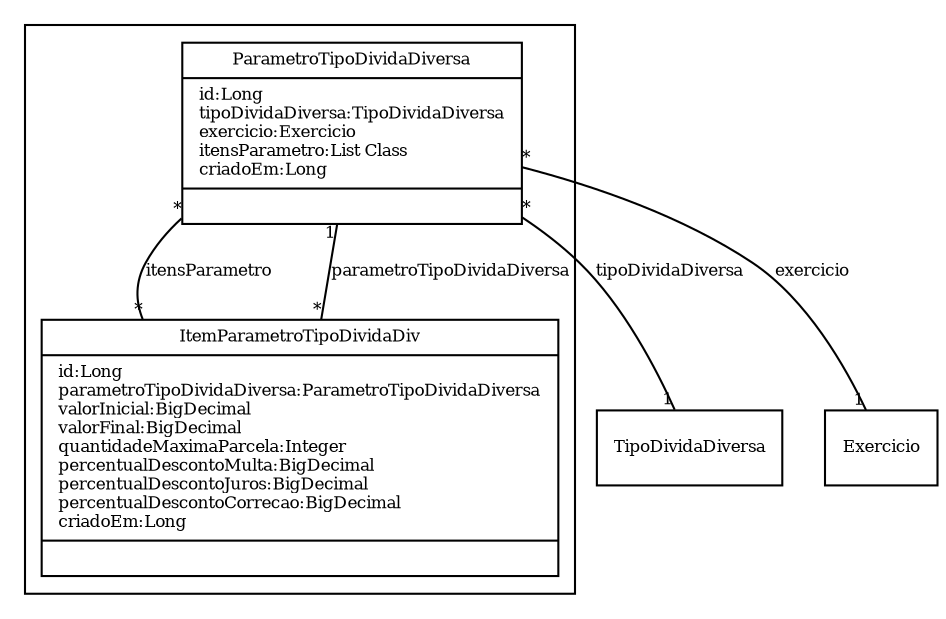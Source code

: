 digraph G{
fontname = "Times-Roman"
fontsize = 8

node [
        fontname = "Times-Roman"
        fontsize = 8
        shape = "record"
]

edge [
        fontname = "Times-Roman"
        fontsize = 8
]

subgraph clusterPARAMETROS_DO_TIPO_DE_DIVIDAS_DIVERSAS
{
ParametroTipoDividaDiversa [label = "{ParametroTipoDividaDiversa|id:Long\ltipoDividaDiversa:TipoDividaDiversa\lexercicio:Exercicio\litensParametro:List Class\lcriadoEm:Long\l|\l}"]
ItemParametroTipoDividaDiv [label = "{ItemParametroTipoDividaDiv|id:Long\lparametroTipoDividaDiversa:ParametroTipoDividaDiversa\lvalorInicial:BigDecimal\lvalorFinal:BigDecimal\lquantidadeMaximaParcela:Integer\lpercentualDescontoMulta:BigDecimal\lpercentualDescontoJuros:BigDecimal\lpercentualDescontoCorrecao:BigDecimal\lcriadoEm:Long\l|\l}"]
}
edge [arrowhead = "none" headlabel = "1" taillabel = "*"] ParametroTipoDividaDiversa -> TipoDividaDiversa [label = "tipoDividaDiversa"]
edge [arrowhead = "none" headlabel = "1" taillabel = "*"] ParametroTipoDividaDiversa -> Exercicio [label = "exercicio"]
edge [arrowhead = "none" headlabel = "*" taillabel = "*"] ParametroTipoDividaDiversa -> ItemParametroTipoDividaDiv [label = "itensParametro"]
edge [arrowhead = "none" headlabel = "1" taillabel = "*"] ItemParametroTipoDividaDiv -> ParametroTipoDividaDiversa [label = "parametroTipoDividaDiversa"]
}

